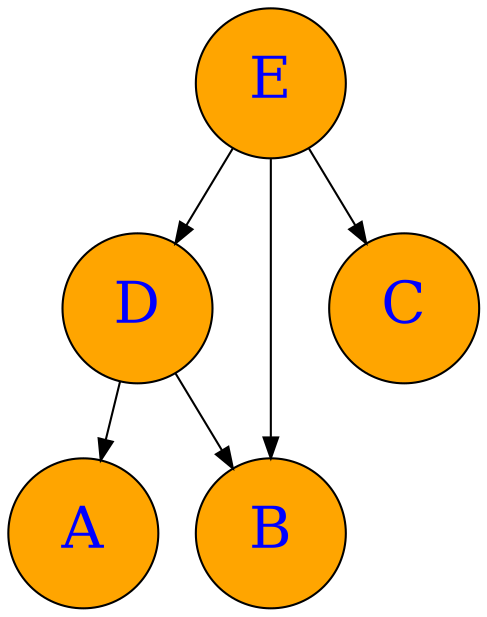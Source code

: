 digraph G {

node [margin=0 fontcolor=blue fontsize=28 width=1 shape=circle style=filled fillcolor=orange]

E -> D 
D -> A 
D -> B 
E -> B 
E -> C 
}